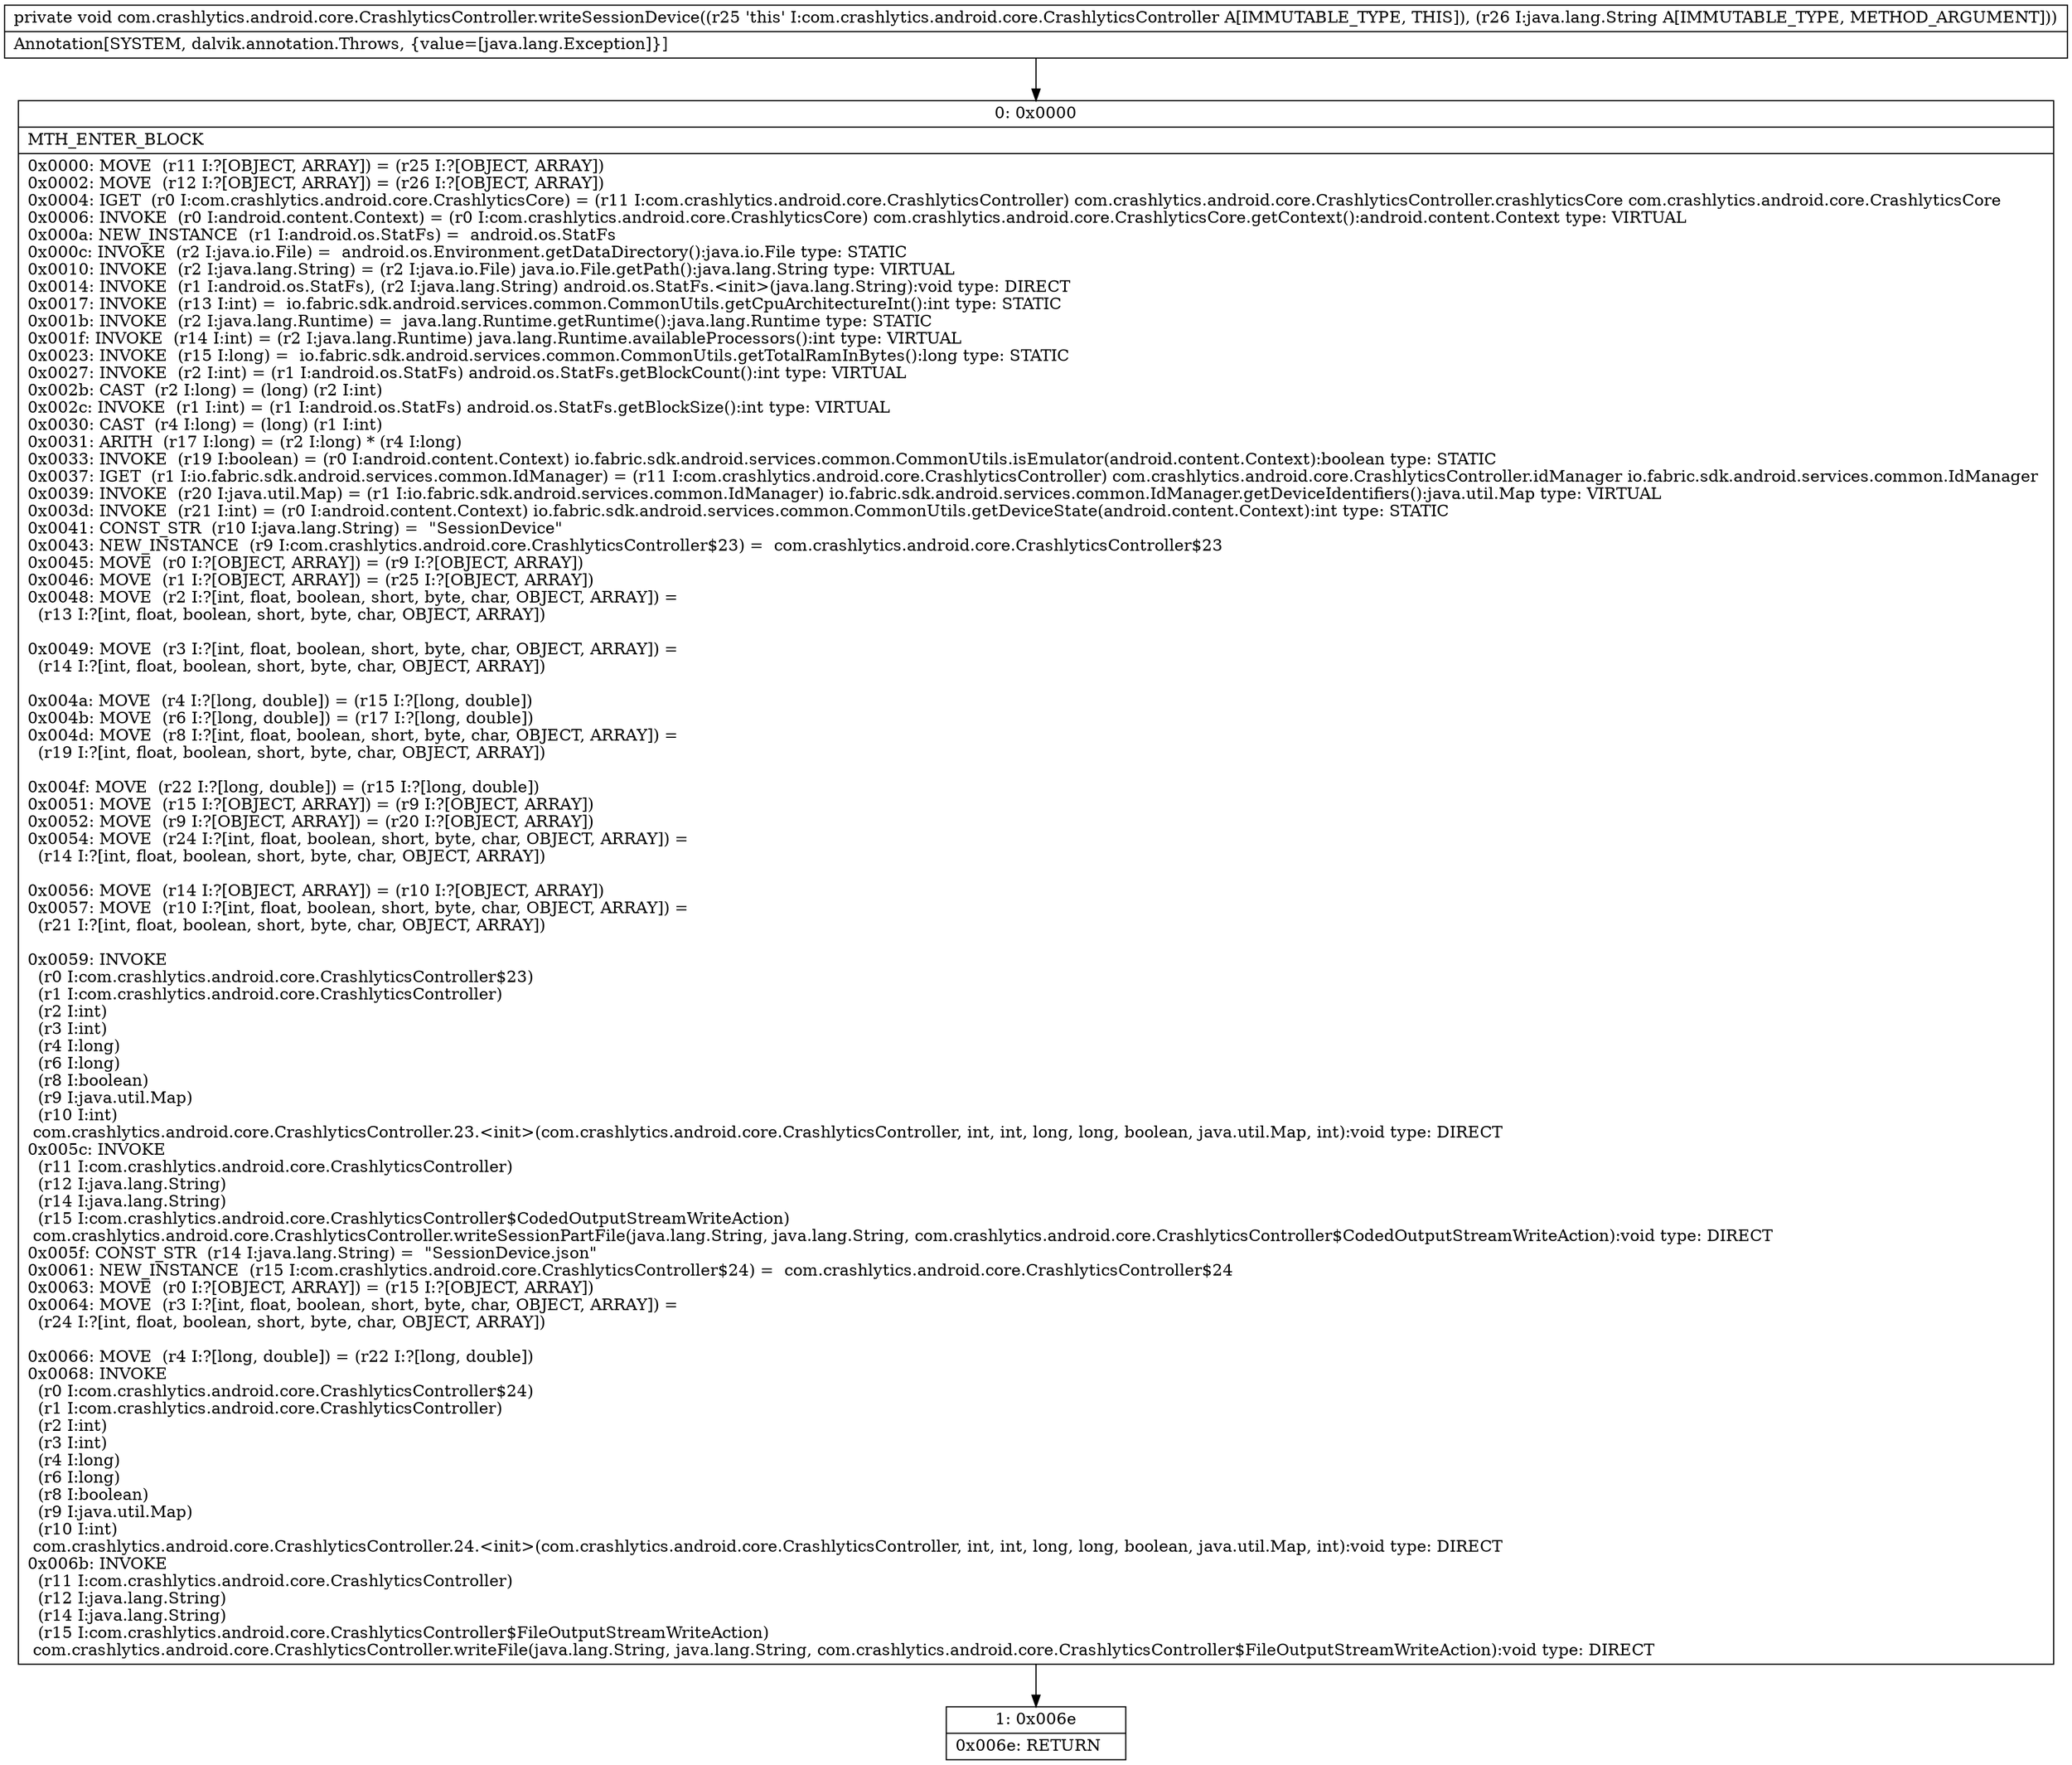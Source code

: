 digraph "CFG forcom.crashlytics.android.core.CrashlyticsController.writeSessionDevice(Ljava\/lang\/String;)V" {
Node_0 [shape=record,label="{0\:\ 0x0000|MTH_ENTER_BLOCK\l|0x0000: MOVE  (r11 I:?[OBJECT, ARRAY]) = (r25 I:?[OBJECT, ARRAY]) \l0x0002: MOVE  (r12 I:?[OBJECT, ARRAY]) = (r26 I:?[OBJECT, ARRAY]) \l0x0004: IGET  (r0 I:com.crashlytics.android.core.CrashlyticsCore) = (r11 I:com.crashlytics.android.core.CrashlyticsController) com.crashlytics.android.core.CrashlyticsController.crashlyticsCore com.crashlytics.android.core.CrashlyticsCore \l0x0006: INVOKE  (r0 I:android.content.Context) = (r0 I:com.crashlytics.android.core.CrashlyticsCore) com.crashlytics.android.core.CrashlyticsCore.getContext():android.content.Context type: VIRTUAL \l0x000a: NEW_INSTANCE  (r1 I:android.os.StatFs) =  android.os.StatFs \l0x000c: INVOKE  (r2 I:java.io.File) =  android.os.Environment.getDataDirectory():java.io.File type: STATIC \l0x0010: INVOKE  (r2 I:java.lang.String) = (r2 I:java.io.File) java.io.File.getPath():java.lang.String type: VIRTUAL \l0x0014: INVOKE  (r1 I:android.os.StatFs), (r2 I:java.lang.String) android.os.StatFs.\<init\>(java.lang.String):void type: DIRECT \l0x0017: INVOKE  (r13 I:int) =  io.fabric.sdk.android.services.common.CommonUtils.getCpuArchitectureInt():int type: STATIC \l0x001b: INVOKE  (r2 I:java.lang.Runtime) =  java.lang.Runtime.getRuntime():java.lang.Runtime type: STATIC \l0x001f: INVOKE  (r14 I:int) = (r2 I:java.lang.Runtime) java.lang.Runtime.availableProcessors():int type: VIRTUAL \l0x0023: INVOKE  (r15 I:long) =  io.fabric.sdk.android.services.common.CommonUtils.getTotalRamInBytes():long type: STATIC \l0x0027: INVOKE  (r2 I:int) = (r1 I:android.os.StatFs) android.os.StatFs.getBlockCount():int type: VIRTUAL \l0x002b: CAST  (r2 I:long) = (long) (r2 I:int) \l0x002c: INVOKE  (r1 I:int) = (r1 I:android.os.StatFs) android.os.StatFs.getBlockSize():int type: VIRTUAL \l0x0030: CAST  (r4 I:long) = (long) (r1 I:int) \l0x0031: ARITH  (r17 I:long) = (r2 I:long) * (r4 I:long) \l0x0033: INVOKE  (r19 I:boolean) = (r0 I:android.content.Context) io.fabric.sdk.android.services.common.CommonUtils.isEmulator(android.content.Context):boolean type: STATIC \l0x0037: IGET  (r1 I:io.fabric.sdk.android.services.common.IdManager) = (r11 I:com.crashlytics.android.core.CrashlyticsController) com.crashlytics.android.core.CrashlyticsController.idManager io.fabric.sdk.android.services.common.IdManager \l0x0039: INVOKE  (r20 I:java.util.Map) = (r1 I:io.fabric.sdk.android.services.common.IdManager) io.fabric.sdk.android.services.common.IdManager.getDeviceIdentifiers():java.util.Map type: VIRTUAL \l0x003d: INVOKE  (r21 I:int) = (r0 I:android.content.Context) io.fabric.sdk.android.services.common.CommonUtils.getDeviceState(android.content.Context):int type: STATIC \l0x0041: CONST_STR  (r10 I:java.lang.String) =  \"SessionDevice\" \l0x0043: NEW_INSTANCE  (r9 I:com.crashlytics.android.core.CrashlyticsController$23) =  com.crashlytics.android.core.CrashlyticsController$23 \l0x0045: MOVE  (r0 I:?[OBJECT, ARRAY]) = (r9 I:?[OBJECT, ARRAY]) \l0x0046: MOVE  (r1 I:?[OBJECT, ARRAY]) = (r25 I:?[OBJECT, ARRAY]) \l0x0048: MOVE  (r2 I:?[int, float, boolean, short, byte, char, OBJECT, ARRAY]) = \l  (r13 I:?[int, float, boolean, short, byte, char, OBJECT, ARRAY])\l \l0x0049: MOVE  (r3 I:?[int, float, boolean, short, byte, char, OBJECT, ARRAY]) = \l  (r14 I:?[int, float, boolean, short, byte, char, OBJECT, ARRAY])\l \l0x004a: MOVE  (r4 I:?[long, double]) = (r15 I:?[long, double]) \l0x004b: MOVE  (r6 I:?[long, double]) = (r17 I:?[long, double]) \l0x004d: MOVE  (r8 I:?[int, float, boolean, short, byte, char, OBJECT, ARRAY]) = \l  (r19 I:?[int, float, boolean, short, byte, char, OBJECT, ARRAY])\l \l0x004f: MOVE  (r22 I:?[long, double]) = (r15 I:?[long, double]) \l0x0051: MOVE  (r15 I:?[OBJECT, ARRAY]) = (r9 I:?[OBJECT, ARRAY]) \l0x0052: MOVE  (r9 I:?[OBJECT, ARRAY]) = (r20 I:?[OBJECT, ARRAY]) \l0x0054: MOVE  (r24 I:?[int, float, boolean, short, byte, char, OBJECT, ARRAY]) = \l  (r14 I:?[int, float, boolean, short, byte, char, OBJECT, ARRAY])\l \l0x0056: MOVE  (r14 I:?[OBJECT, ARRAY]) = (r10 I:?[OBJECT, ARRAY]) \l0x0057: MOVE  (r10 I:?[int, float, boolean, short, byte, char, OBJECT, ARRAY]) = \l  (r21 I:?[int, float, boolean, short, byte, char, OBJECT, ARRAY])\l \l0x0059: INVOKE  \l  (r0 I:com.crashlytics.android.core.CrashlyticsController$23)\l  (r1 I:com.crashlytics.android.core.CrashlyticsController)\l  (r2 I:int)\l  (r3 I:int)\l  (r4 I:long)\l  (r6 I:long)\l  (r8 I:boolean)\l  (r9 I:java.util.Map)\l  (r10 I:int)\l com.crashlytics.android.core.CrashlyticsController.23.\<init\>(com.crashlytics.android.core.CrashlyticsController, int, int, long, long, boolean, java.util.Map, int):void type: DIRECT \l0x005c: INVOKE  \l  (r11 I:com.crashlytics.android.core.CrashlyticsController)\l  (r12 I:java.lang.String)\l  (r14 I:java.lang.String)\l  (r15 I:com.crashlytics.android.core.CrashlyticsController$CodedOutputStreamWriteAction)\l com.crashlytics.android.core.CrashlyticsController.writeSessionPartFile(java.lang.String, java.lang.String, com.crashlytics.android.core.CrashlyticsController$CodedOutputStreamWriteAction):void type: DIRECT \l0x005f: CONST_STR  (r14 I:java.lang.String) =  \"SessionDevice.json\" \l0x0061: NEW_INSTANCE  (r15 I:com.crashlytics.android.core.CrashlyticsController$24) =  com.crashlytics.android.core.CrashlyticsController$24 \l0x0063: MOVE  (r0 I:?[OBJECT, ARRAY]) = (r15 I:?[OBJECT, ARRAY]) \l0x0064: MOVE  (r3 I:?[int, float, boolean, short, byte, char, OBJECT, ARRAY]) = \l  (r24 I:?[int, float, boolean, short, byte, char, OBJECT, ARRAY])\l \l0x0066: MOVE  (r4 I:?[long, double]) = (r22 I:?[long, double]) \l0x0068: INVOKE  \l  (r0 I:com.crashlytics.android.core.CrashlyticsController$24)\l  (r1 I:com.crashlytics.android.core.CrashlyticsController)\l  (r2 I:int)\l  (r3 I:int)\l  (r4 I:long)\l  (r6 I:long)\l  (r8 I:boolean)\l  (r9 I:java.util.Map)\l  (r10 I:int)\l com.crashlytics.android.core.CrashlyticsController.24.\<init\>(com.crashlytics.android.core.CrashlyticsController, int, int, long, long, boolean, java.util.Map, int):void type: DIRECT \l0x006b: INVOKE  \l  (r11 I:com.crashlytics.android.core.CrashlyticsController)\l  (r12 I:java.lang.String)\l  (r14 I:java.lang.String)\l  (r15 I:com.crashlytics.android.core.CrashlyticsController$FileOutputStreamWriteAction)\l com.crashlytics.android.core.CrashlyticsController.writeFile(java.lang.String, java.lang.String, com.crashlytics.android.core.CrashlyticsController$FileOutputStreamWriteAction):void type: DIRECT \l}"];
Node_1 [shape=record,label="{1\:\ 0x006e|0x006e: RETURN   \l}"];
MethodNode[shape=record,label="{private void com.crashlytics.android.core.CrashlyticsController.writeSessionDevice((r25 'this' I:com.crashlytics.android.core.CrashlyticsController A[IMMUTABLE_TYPE, THIS]), (r26 I:java.lang.String A[IMMUTABLE_TYPE, METHOD_ARGUMENT]))  | Annotation[SYSTEM, dalvik.annotation.Throws, \{value=[java.lang.Exception]\}]\l}"];
MethodNode -> Node_0;
Node_0 -> Node_1;
}

